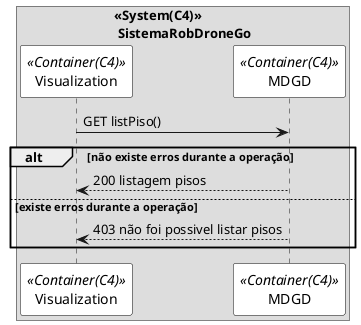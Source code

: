 @startuml vp2

skinparam sequence {
ParticipantBorderColor black
ParticipantBackgroundColor white
}

box "<<System(C4)>>\n SistemaRobDroneGo"
participant Visualization as ui <<Container(C4)>>
participant MDGD as mdl <<Container(C4)>>
ui -> mdl: GET listPiso()
alt não existe erros durante a operação
mdl --> ui: 200 listagem pisos
else existe erros durante a operação
mdl --> ui: 403 não foi possivel listar pisos
end 

end box

@enduml